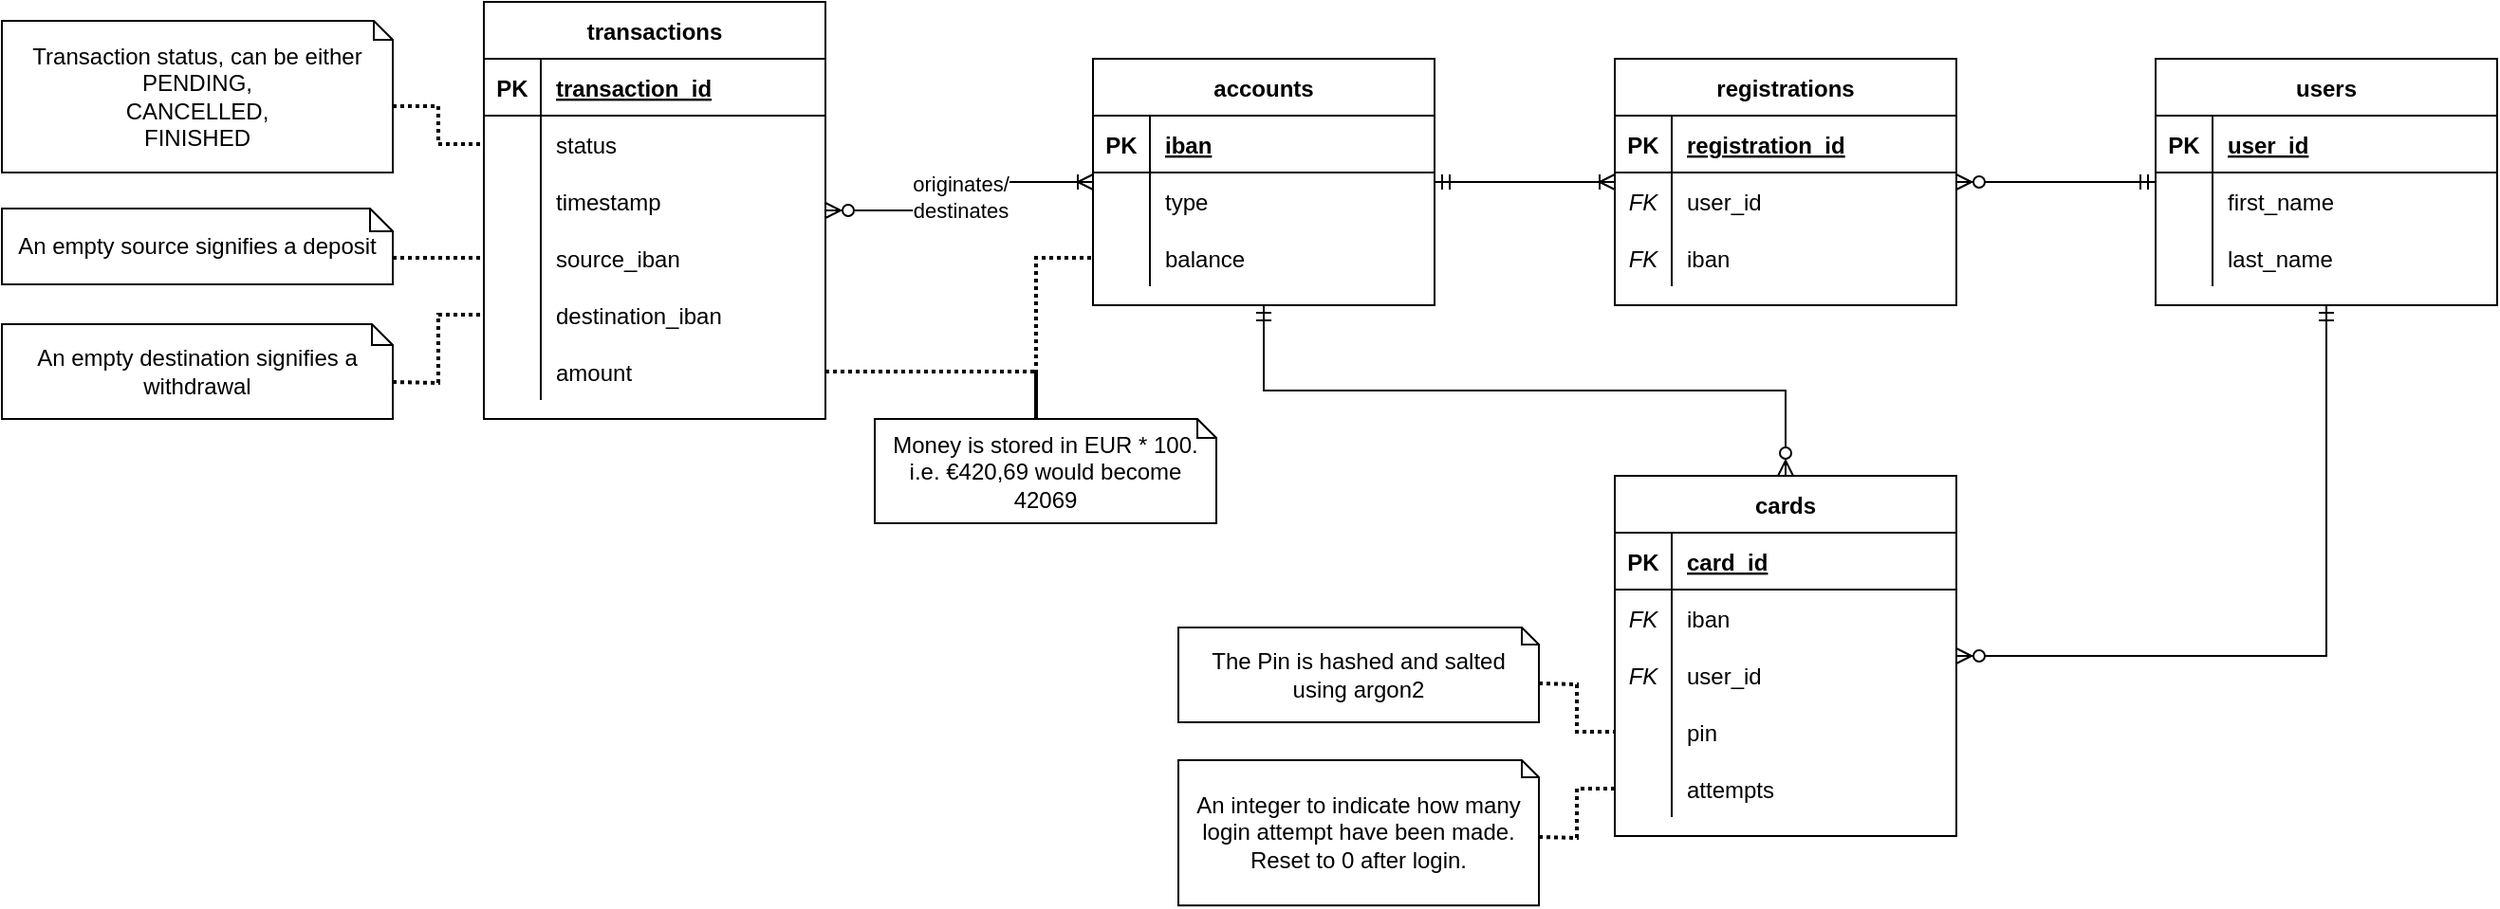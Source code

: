 <mxfile version="14.4.3" type="device"><diagram id="p55q_vqZBDoso4EpzTMx" name="Page-1"><mxGraphModel dx="1566" dy="1053" grid="1" gridSize="10" guides="1" tooltips="1" connect="1" arrows="1" fold="1" page="1" pageScale="1" pageWidth="850" pageHeight="1100" math="0" shadow="0"><root><mxCell id="0"/><mxCell id="1" parent="0"/><mxCell id="XyoRqMwCOSJP67RcENTq-22" style="edgeStyle=orthogonalEdgeStyle;rounded=0;orthogonalLoop=1;jettySize=auto;html=1;exitX=1;exitY=0.5;exitDx=0;exitDy=0;entryX=0;entryY=0.5;entryDx=0;entryDy=0;startArrow=ERzeroToMany;startFill=1;endArrow=ERoneToMany;endFill=0;" parent="1" source="8rE_-eUvc-ztTgPX_Pjg-32" target="8rE_-eUvc-ztTgPX_Pjg-80" edge="1"><mxGeometry relative="1" as="geometry"/></mxCell><mxCell id="XyoRqMwCOSJP67RcENTq-23" value="originates/&lt;br&gt;destinates" style="edgeLabel;html=1;align=center;verticalAlign=middle;resizable=0;points=[];" parent="XyoRqMwCOSJP67RcENTq-22" vertex="1" connectable="0"><mxGeometry x="-0.017" y="1" relative="1" as="geometry"><mxPoint x="1" y="-1" as="offset"/></mxGeometry></mxCell><mxCell id="8rE_-eUvc-ztTgPX_Pjg-32" value="transactions" style="shape=table;startSize=30;container=1;collapsible=1;childLayout=tableLayout;fixedRows=1;rowLines=0;fontStyle=1;align=center;resizeLast=1;" parent="1" vertex="1"><mxGeometry x="304" y="50" width="180" height="220" as="geometry"><mxRectangle x="304" y="50" width="110" height="30" as="alternateBounds"/></mxGeometry></mxCell><mxCell id="8rE_-eUvc-ztTgPX_Pjg-33" value="" style="shape=partialRectangle;collapsible=0;dropTarget=0;pointerEvents=0;fillColor=none;top=0;left=0;bottom=1;right=0;points=[[0,0.5],[1,0.5]];portConstraint=eastwest;" parent="8rE_-eUvc-ztTgPX_Pjg-32" vertex="1"><mxGeometry y="30" width="180" height="30" as="geometry"/></mxCell><mxCell id="8rE_-eUvc-ztTgPX_Pjg-34" value="PK" style="shape=partialRectangle;connectable=0;fillColor=none;top=0;left=0;bottom=0;right=0;fontStyle=1;overflow=hidden;" parent="8rE_-eUvc-ztTgPX_Pjg-33" vertex="1"><mxGeometry width="30" height="30" as="geometry"/></mxCell><mxCell id="8rE_-eUvc-ztTgPX_Pjg-35" value="transaction_id" style="shape=partialRectangle;connectable=0;fillColor=none;top=0;left=0;bottom=0;right=0;align=left;spacingLeft=6;fontStyle=5;overflow=hidden;" parent="8rE_-eUvc-ztTgPX_Pjg-33" vertex="1"><mxGeometry x="30" width="150" height="30" as="geometry"/></mxCell><mxCell id="8rE_-eUvc-ztTgPX_Pjg-36" value="" style="shape=partialRectangle;collapsible=0;dropTarget=0;pointerEvents=0;fillColor=none;top=0;left=0;bottom=0;right=0;points=[[0,0.5],[1,0.5]];portConstraint=eastwest;" parent="8rE_-eUvc-ztTgPX_Pjg-32" vertex="1"><mxGeometry y="60" width="180" height="30" as="geometry"/></mxCell><mxCell id="8rE_-eUvc-ztTgPX_Pjg-37" value="" style="shape=partialRectangle;connectable=0;fillColor=none;top=0;left=0;bottom=0;right=0;editable=1;overflow=hidden;" parent="8rE_-eUvc-ztTgPX_Pjg-36" vertex="1"><mxGeometry width="30" height="30" as="geometry"/></mxCell><mxCell id="8rE_-eUvc-ztTgPX_Pjg-38" value="status" style="shape=partialRectangle;connectable=0;fillColor=none;top=0;left=0;bottom=0;right=0;align=left;spacingLeft=6;overflow=hidden;" parent="8rE_-eUvc-ztTgPX_Pjg-36" vertex="1"><mxGeometry x="30" width="150" height="30" as="geometry"/></mxCell><mxCell id="N6YNjKPy-3RrqdHmj9Vh-1" style="shape=partialRectangle;collapsible=0;dropTarget=0;pointerEvents=0;fillColor=none;top=0;left=0;bottom=0;right=0;points=[[0,0.5],[1,0.5]];portConstraint=eastwest;" parent="8rE_-eUvc-ztTgPX_Pjg-32" vertex="1"><mxGeometry y="90" width="180" height="30" as="geometry"/></mxCell><mxCell id="N6YNjKPy-3RrqdHmj9Vh-2" style="shape=partialRectangle;connectable=0;fillColor=none;top=0;left=0;bottom=0;right=0;editable=1;overflow=hidden;" parent="N6YNjKPy-3RrqdHmj9Vh-1" vertex="1"><mxGeometry width="30" height="30" as="geometry"/></mxCell><mxCell id="N6YNjKPy-3RrqdHmj9Vh-3" value="timestamp" style="shape=partialRectangle;connectable=0;fillColor=none;top=0;left=0;bottom=0;right=0;align=left;spacingLeft=6;overflow=hidden;" parent="N6YNjKPy-3RrqdHmj9Vh-1" vertex="1"><mxGeometry x="30" width="150" height="30" as="geometry"/></mxCell><mxCell id="8rE_-eUvc-ztTgPX_Pjg-39" value="" style="shape=partialRectangle;collapsible=0;dropTarget=0;pointerEvents=0;fillColor=none;top=0;left=0;bottom=0;right=0;points=[[0,0.5],[1,0.5]];portConstraint=eastwest;" parent="8rE_-eUvc-ztTgPX_Pjg-32" vertex="1"><mxGeometry y="120" width="180" height="30" as="geometry"/></mxCell><mxCell id="8rE_-eUvc-ztTgPX_Pjg-40" value="" style="shape=partialRectangle;connectable=0;fillColor=none;top=0;left=0;bottom=0;right=0;editable=1;overflow=hidden;fontStyle=2" parent="8rE_-eUvc-ztTgPX_Pjg-39" vertex="1"><mxGeometry width="30" height="30" as="geometry"/></mxCell><mxCell id="8rE_-eUvc-ztTgPX_Pjg-41" value="source_iban" style="shape=partialRectangle;connectable=0;fillColor=none;top=0;left=0;bottom=0;right=0;align=left;spacingLeft=6;overflow=hidden;" parent="8rE_-eUvc-ztTgPX_Pjg-39" vertex="1"><mxGeometry x="30" width="150" height="30" as="geometry"/></mxCell><mxCell id="8rE_-eUvc-ztTgPX_Pjg-42" value="" style="shape=partialRectangle;collapsible=0;dropTarget=0;pointerEvents=0;fillColor=none;top=0;left=0;bottom=0;right=0;points=[[0,0.5],[1,0.5]];portConstraint=eastwest;" parent="8rE_-eUvc-ztTgPX_Pjg-32" vertex="1"><mxGeometry y="150" width="180" height="30" as="geometry"/></mxCell><mxCell id="8rE_-eUvc-ztTgPX_Pjg-43" value="" style="shape=partialRectangle;connectable=0;fillColor=none;top=0;left=0;bottom=0;right=0;editable=1;overflow=hidden;" parent="8rE_-eUvc-ztTgPX_Pjg-42" vertex="1"><mxGeometry width="30" height="30" as="geometry"/></mxCell><mxCell id="8rE_-eUvc-ztTgPX_Pjg-44" value="destination_iban" style="shape=partialRectangle;connectable=0;fillColor=none;top=0;left=0;bottom=0;right=0;align=left;spacingLeft=6;overflow=hidden;" parent="8rE_-eUvc-ztTgPX_Pjg-42" vertex="1"><mxGeometry x="30" width="150" height="30" as="geometry"/></mxCell><mxCell id="8rE_-eUvc-ztTgPX_Pjg-48" style="shape=partialRectangle;collapsible=0;dropTarget=0;pointerEvents=0;fillColor=none;top=0;left=0;bottom=0;right=0;points=[[0,0.5],[1,0.5]];portConstraint=eastwest;" parent="8rE_-eUvc-ztTgPX_Pjg-32" vertex="1"><mxGeometry y="180" width="180" height="30" as="geometry"/></mxCell><mxCell id="8rE_-eUvc-ztTgPX_Pjg-49" style="shape=partialRectangle;connectable=0;fillColor=none;top=0;left=0;bottom=0;right=0;editable=1;overflow=hidden;" parent="8rE_-eUvc-ztTgPX_Pjg-48" vertex="1"><mxGeometry width="30" height="30" as="geometry"/></mxCell><mxCell id="8rE_-eUvc-ztTgPX_Pjg-50" value="amount" style="shape=partialRectangle;connectable=0;fillColor=none;top=0;left=0;bottom=0;right=0;align=left;spacingLeft=6;overflow=hidden;" parent="8rE_-eUvc-ztTgPX_Pjg-48" vertex="1"><mxGeometry x="30" width="150" height="30" as="geometry"/></mxCell><mxCell id="8rE_-eUvc-ztTgPX_Pjg-51" value="users" style="shape=table;startSize=30;container=1;collapsible=1;childLayout=tableLayout;fixedRows=1;rowLines=0;fontStyle=1;align=center;resizeLast=1;" parent="1" vertex="1"><mxGeometry x="1185" y="80" width="180" height="130" as="geometry"><mxRectangle x="1185" y="80" width="70" height="30" as="alternateBounds"/></mxGeometry></mxCell><mxCell id="8rE_-eUvc-ztTgPX_Pjg-52" value="" style="shape=partialRectangle;collapsible=0;dropTarget=0;pointerEvents=0;fillColor=none;top=0;left=0;bottom=1;right=0;points=[[0,0.5],[1,0.5]];portConstraint=eastwest;" parent="8rE_-eUvc-ztTgPX_Pjg-51" vertex="1"><mxGeometry y="30" width="180" height="30" as="geometry"/></mxCell><mxCell id="8rE_-eUvc-ztTgPX_Pjg-53" value="PK" style="shape=partialRectangle;connectable=0;fillColor=none;top=0;left=0;bottom=0;right=0;fontStyle=1;overflow=hidden;" parent="8rE_-eUvc-ztTgPX_Pjg-52" vertex="1"><mxGeometry width="30" height="30" as="geometry"/></mxCell><mxCell id="8rE_-eUvc-ztTgPX_Pjg-54" value="user_id" style="shape=partialRectangle;connectable=0;fillColor=none;top=0;left=0;bottom=0;right=0;align=left;spacingLeft=6;fontStyle=5;overflow=hidden;" parent="8rE_-eUvc-ztTgPX_Pjg-52" vertex="1"><mxGeometry x="30" width="150" height="30" as="geometry"/></mxCell><mxCell id="8rE_-eUvc-ztTgPX_Pjg-55" value="" style="shape=partialRectangle;collapsible=0;dropTarget=0;pointerEvents=0;fillColor=none;top=0;left=0;bottom=0;right=0;points=[[0,0.5],[1,0.5]];portConstraint=eastwest;" parent="8rE_-eUvc-ztTgPX_Pjg-51" vertex="1"><mxGeometry y="60" width="180" height="30" as="geometry"/></mxCell><mxCell id="8rE_-eUvc-ztTgPX_Pjg-56" value="" style="shape=partialRectangle;connectable=0;fillColor=none;top=0;left=0;bottom=0;right=0;editable=1;overflow=hidden;" parent="8rE_-eUvc-ztTgPX_Pjg-55" vertex="1"><mxGeometry width="30" height="30" as="geometry"/></mxCell><mxCell id="8rE_-eUvc-ztTgPX_Pjg-57" value="first_name" style="shape=partialRectangle;connectable=0;fillColor=none;top=0;left=0;bottom=0;right=0;align=left;spacingLeft=6;overflow=hidden;" parent="8rE_-eUvc-ztTgPX_Pjg-55" vertex="1"><mxGeometry x="30" width="150" height="30" as="geometry"/></mxCell><mxCell id="8rE_-eUvc-ztTgPX_Pjg-58" value="" style="shape=partialRectangle;collapsible=0;dropTarget=0;pointerEvents=0;fillColor=none;top=0;left=0;bottom=0;right=0;points=[[0,0.5],[1,0.5]];portConstraint=eastwest;" parent="8rE_-eUvc-ztTgPX_Pjg-51" vertex="1"><mxGeometry y="90" width="180" height="30" as="geometry"/></mxCell><mxCell id="8rE_-eUvc-ztTgPX_Pjg-59" value="" style="shape=partialRectangle;connectable=0;fillColor=none;top=0;left=0;bottom=0;right=0;editable=1;overflow=hidden;" parent="8rE_-eUvc-ztTgPX_Pjg-58" vertex="1"><mxGeometry width="30" height="30" as="geometry"/></mxCell><mxCell id="8rE_-eUvc-ztTgPX_Pjg-60" value="last_name" style="shape=partialRectangle;connectable=0;fillColor=none;top=0;left=0;bottom=0;right=0;align=left;spacingLeft=6;overflow=hidden;" parent="8rE_-eUvc-ztTgPX_Pjg-58" vertex="1"><mxGeometry x="30" width="150" height="30" as="geometry"/></mxCell><mxCell id="XyoRqMwCOSJP67RcENTq-32" style="edgeStyle=orthogonalEdgeStyle;rounded=0;orthogonalLoop=1;jettySize=auto;html=1;exitX=1;exitY=0.5;exitDx=0;exitDy=0;entryX=0.5;entryY=1;entryDx=0;entryDy=0;startArrow=ERzeroToMany;startFill=1;endArrow=ERmandOne;endFill=0;" parent="1" source="8rE_-eUvc-ztTgPX_Pjg-64" target="8rE_-eUvc-ztTgPX_Pjg-51" edge="1"><mxGeometry relative="1" as="geometry"/></mxCell><mxCell id="8rE_-eUvc-ztTgPX_Pjg-64" value="cards" style="shape=table;startSize=30;container=1;collapsible=1;childLayout=tableLayout;fixedRows=1;rowLines=0;fontStyle=1;align=center;resizeLast=1;" parent="1" vertex="1"><mxGeometry x="900" y="300" width="180" height="190" as="geometry"><mxRectangle x="625" y="395" width="70" height="30" as="alternateBounds"/></mxGeometry></mxCell><mxCell id="8rE_-eUvc-ztTgPX_Pjg-65" value="" style="shape=partialRectangle;collapsible=0;dropTarget=0;pointerEvents=0;fillColor=none;top=0;left=0;bottom=1;right=0;points=[[0,0.5],[1,0.5]];portConstraint=eastwest;" parent="8rE_-eUvc-ztTgPX_Pjg-64" vertex="1"><mxGeometry y="30" width="180" height="30" as="geometry"/></mxCell><mxCell id="8rE_-eUvc-ztTgPX_Pjg-66" value="PK" style="shape=partialRectangle;connectable=0;fillColor=none;top=0;left=0;bottom=0;right=0;fontStyle=1;overflow=hidden;" parent="8rE_-eUvc-ztTgPX_Pjg-65" vertex="1"><mxGeometry width="30" height="30" as="geometry"/></mxCell><mxCell id="8rE_-eUvc-ztTgPX_Pjg-67" value="card_id" style="shape=partialRectangle;connectable=0;fillColor=none;top=0;left=0;bottom=0;right=0;align=left;spacingLeft=6;fontStyle=5;overflow=hidden;" parent="8rE_-eUvc-ztTgPX_Pjg-65" vertex="1"><mxGeometry x="30" width="150" height="30" as="geometry"/></mxCell><mxCell id="XyoRqMwCOSJP67RcENTq-3" style="shape=partialRectangle;collapsible=0;dropTarget=0;pointerEvents=0;fillColor=none;top=0;left=0;bottom=0;right=0;points=[[0,0.5],[1,0.5]];portConstraint=eastwest;" parent="8rE_-eUvc-ztTgPX_Pjg-64" vertex="1"><mxGeometry y="60" width="180" height="30" as="geometry"/></mxCell><mxCell id="XyoRqMwCOSJP67RcENTq-4" value="FK" style="shape=partialRectangle;connectable=0;fillColor=none;top=0;left=0;bottom=0;right=0;editable=1;overflow=hidden;fontStyle=2" parent="XyoRqMwCOSJP67RcENTq-3" vertex="1"><mxGeometry width="30" height="30" as="geometry"/></mxCell><mxCell id="XyoRqMwCOSJP67RcENTq-5" value="iban" style="shape=partialRectangle;connectable=0;fillColor=none;top=0;left=0;bottom=0;right=0;align=left;spacingLeft=6;overflow=hidden;" parent="XyoRqMwCOSJP67RcENTq-3" vertex="1"><mxGeometry x="30" width="150" height="30" as="geometry"/></mxCell><mxCell id="KfFZSFYWlPb3rjQxNbHe-1" style="shape=partialRectangle;collapsible=0;dropTarget=0;pointerEvents=0;fillColor=none;top=0;left=0;bottom=0;right=0;points=[[0,0.5],[1,0.5]];portConstraint=eastwest;" vertex="1" parent="8rE_-eUvc-ztTgPX_Pjg-64"><mxGeometry y="90" width="180" height="30" as="geometry"/></mxCell><mxCell id="KfFZSFYWlPb3rjQxNbHe-2" value="FK" style="shape=partialRectangle;connectable=0;fillColor=none;top=0;left=0;bottom=0;right=0;editable=1;overflow=hidden;fontStyle=2" vertex="1" parent="KfFZSFYWlPb3rjQxNbHe-1"><mxGeometry width="30" height="30" as="geometry"/></mxCell><mxCell id="KfFZSFYWlPb3rjQxNbHe-3" value="user_id" style="shape=partialRectangle;connectable=0;fillColor=none;top=0;left=0;bottom=0;right=0;align=left;spacingLeft=6;overflow=hidden;" vertex="1" parent="KfFZSFYWlPb3rjQxNbHe-1"><mxGeometry x="30" width="150" height="30" as="geometry"/></mxCell><mxCell id="8rE_-eUvc-ztTgPX_Pjg-74" value="" style="shape=partialRectangle;collapsible=0;dropTarget=0;pointerEvents=0;fillColor=none;top=0;left=0;bottom=0;right=0;points=[[0,0.5],[1,0.5]];portConstraint=eastwest;" parent="8rE_-eUvc-ztTgPX_Pjg-64" vertex="1"><mxGeometry y="120" width="180" height="30" as="geometry"/></mxCell><mxCell id="8rE_-eUvc-ztTgPX_Pjg-75" value="" style="shape=partialRectangle;connectable=0;fillColor=none;top=0;left=0;bottom=0;right=0;editable=1;overflow=hidden;" parent="8rE_-eUvc-ztTgPX_Pjg-74" vertex="1"><mxGeometry width="30" height="30" as="geometry"/></mxCell><mxCell id="8rE_-eUvc-ztTgPX_Pjg-76" value="pin" style="shape=partialRectangle;connectable=0;fillColor=none;top=0;left=0;bottom=0;right=0;align=left;spacingLeft=6;overflow=hidden;" parent="8rE_-eUvc-ztTgPX_Pjg-74" vertex="1"><mxGeometry x="30" width="150" height="30" as="geometry"/></mxCell><mxCell id="8rE_-eUvc-ztTgPX_Pjg-77" style="shape=partialRectangle;collapsible=0;dropTarget=0;pointerEvents=0;fillColor=none;top=0;left=0;bottom=0;right=0;points=[[0,0.5],[1,0.5]];portConstraint=eastwest;" parent="8rE_-eUvc-ztTgPX_Pjg-64" vertex="1"><mxGeometry y="150" width="180" height="30" as="geometry"/></mxCell><mxCell id="8rE_-eUvc-ztTgPX_Pjg-78" style="shape=partialRectangle;connectable=0;fillColor=none;top=0;left=0;bottom=0;right=0;editable=1;overflow=hidden;" parent="8rE_-eUvc-ztTgPX_Pjg-77" vertex="1"><mxGeometry width="30" height="30" as="geometry"/></mxCell><mxCell id="8rE_-eUvc-ztTgPX_Pjg-79" value="attempts" style="shape=partialRectangle;connectable=0;fillColor=none;top=0;left=0;bottom=0;right=0;align=left;spacingLeft=6;overflow=hidden;" parent="8rE_-eUvc-ztTgPX_Pjg-77" vertex="1"><mxGeometry x="30" width="150" height="30" as="geometry"/></mxCell><mxCell id="XyoRqMwCOSJP67RcENTq-2" style="edgeStyle=orthogonalEdgeStyle;rounded=0;orthogonalLoop=1;jettySize=auto;html=1;exitX=0.5;exitY=1;exitDx=0;exitDy=0;entryX=0.5;entryY=0;entryDx=0;entryDy=0;endArrow=ERzeroToMany;endFill=1;startArrow=ERmandOne;startFill=0;" parent="1" source="8rE_-eUvc-ztTgPX_Pjg-80" target="8rE_-eUvc-ztTgPX_Pjg-64" edge="1"><mxGeometry relative="1" as="geometry"/></mxCell><mxCell id="XyoRqMwCOSJP67RcENTq-21" style="edgeStyle=orthogonalEdgeStyle;rounded=0;orthogonalLoop=1;jettySize=auto;html=1;exitX=1;exitY=0.5;exitDx=0;exitDy=0;entryX=0;entryY=0.5;entryDx=0;entryDy=0;startArrow=ERmandOne;startFill=0;endArrow=ERoneToMany;endFill=0;" parent="1" source="8rE_-eUvc-ztTgPX_Pjg-80" target="XyoRqMwCOSJP67RcENTq-6" edge="1"><mxGeometry relative="1" as="geometry"/></mxCell><mxCell id="8rE_-eUvc-ztTgPX_Pjg-80" value="accounts" style="shape=table;startSize=30;container=1;collapsible=1;childLayout=tableLayout;fixedRows=1;rowLines=0;fontStyle=1;align=center;resizeLast=1;" parent="1" vertex="1"><mxGeometry x="625" y="80" width="180" height="130" as="geometry"><mxRectangle x="625" y="65" width="90" height="30" as="alternateBounds"/></mxGeometry></mxCell><mxCell id="8rE_-eUvc-ztTgPX_Pjg-81" value="" style="shape=partialRectangle;collapsible=0;dropTarget=0;pointerEvents=0;fillColor=none;top=0;left=0;bottom=1;right=0;points=[[0,0.5],[1,0.5]];portConstraint=eastwest;" parent="8rE_-eUvc-ztTgPX_Pjg-80" vertex="1"><mxGeometry y="30" width="180" height="30" as="geometry"/></mxCell><mxCell id="8rE_-eUvc-ztTgPX_Pjg-82" value="PK" style="shape=partialRectangle;connectable=0;fillColor=none;top=0;left=0;bottom=0;right=0;fontStyle=1;overflow=hidden;" parent="8rE_-eUvc-ztTgPX_Pjg-81" vertex="1"><mxGeometry width="30" height="30" as="geometry"/></mxCell><mxCell id="8rE_-eUvc-ztTgPX_Pjg-83" value="iban" style="shape=partialRectangle;connectable=0;fillColor=none;top=0;left=0;bottom=0;right=0;align=left;spacingLeft=6;fontStyle=5;overflow=hidden;" parent="8rE_-eUvc-ztTgPX_Pjg-81" vertex="1"><mxGeometry x="30" width="150" height="30" as="geometry"/></mxCell><mxCell id="8rE_-eUvc-ztTgPX_Pjg-87" value="" style="shape=partialRectangle;collapsible=0;dropTarget=0;pointerEvents=0;fillColor=none;top=0;left=0;bottom=0;right=0;points=[[0,0.5],[1,0.5]];portConstraint=eastwest;" parent="8rE_-eUvc-ztTgPX_Pjg-80" vertex="1"><mxGeometry y="60" width="180" height="30" as="geometry"/></mxCell><mxCell id="8rE_-eUvc-ztTgPX_Pjg-88" value="" style="shape=partialRectangle;connectable=0;fillColor=none;top=0;left=0;bottom=0;right=0;editable=1;overflow=hidden;" parent="8rE_-eUvc-ztTgPX_Pjg-87" vertex="1"><mxGeometry width="30" height="30" as="geometry"/></mxCell><mxCell id="8rE_-eUvc-ztTgPX_Pjg-89" value="type" style="shape=partialRectangle;connectable=0;fillColor=none;top=0;left=0;bottom=0;right=0;align=left;spacingLeft=6;overflow=hidden;" parent="8rE_-eUvc-ztTgPX_Pjg-87" vertex="1"><mxGeometry x="30" width="150" height="30" as="geometry"/></mxCell><mxCell id="8rE_-eUvc-ztTgPX_Pjg-90" value="" style="shape=partialRectangle;collapsible=0;dropTarget=0;pointerEvents=0;fillColor=none;top=0;left=0;bottom=0;right=0;points=[[0,0.5],[1,0.5]];portConstraint=eastwest;" parent="8rE_-eUvc-ztTgPX_Pjg-80" vertex="1"><mxGeometry y="90" width="180" height="30" as="geometry"/></mxCell><mxCell id="8rE_-eUvc-ztTgPX_Pjg-91" value="" style="shape=partialRectangle;connectable=0;fillColor=none;top=0;left=0;bottom=0;right=0;editable=1;overflow=hidden;" parent="8rE_-eUvc-ztTgPX_Pjg-90" vertex="1"><mxGeometry width="30" height="30" as="geometry"/></mxCell><mxCell id="8rE_-eUvc-ztTgPX_Pjg-92" value="balance" style="shape=partialRectangle;connectable=0;fillColor=none;top=0;left=0;bottom=0;right=0;align=left;spacingLeft=6;overflow=hidden;" parent="8rE_-eUvc-ztTgPX_Pjg-90" vertex="1"><mxGeometry x="30" width="150" height="30" as="geometry"/></mxCell><mxCell id="NzND4-64eOhnY8THx7ia-15" value="An integer to indicate how many login attempt have been made.&lt;br&gt;Reset to 0 after login." style="shape=note;size=9;whiteSpace=wrap;html=1;" parent="1" vertex="1"><mxGeometry x="670" y="450" width="190" height="76.59" as="geometry"/></mxCell><mxCell id="NzND4-64eOhnY8THx7ia-16" value="" style="endArrow=none;html=1;rounded=0;dashed=1;dashPattern=1 1;strokeWidth=2;exitX=0;exitY=0;exitDx=190;exitDy=40.5;exitPerimeter=0;entryX=0;entryY=0.5;entryDx=0;entryDy=0;" parent="1" source="NzND4-64eOhnY8THx7ia-15" target="8rE_-eUvc-ztTgPX_Pjg-77" edge="1"><mxGeometry relative="1" as="geometry"><mxPoint x="660" y="630" as="sourcePoint"/><mxPoint x="820" y="630" as="targetPoint"/><Array as="points"><mxPoint x="880" y="491"/><mxPoint x="880" y="465"/></Array></mxGeometry></mxCell><mxCell id="NzND4-64eOhnY8THx7ia-17" value="" style="endArrow=none;html=1;rounded=0;dashed=1;dashPattern=1 1;strokeWidth=2;entryX=0;entryY=0.5;entryDx=0;entryDy=0;exitX=0;exitY=0;exitDx=190;exitDy=29.5;exitPerimeter=0;" parent="1" source="NzND4-64eOhnY8THx7ia-18" target="8rE_-eUvc-ztTgPX_Pjg-74" edge="1"><mxGeometry relative="1" as="geometry"><mxPoint x="560" y="450" as="sourcePoint"/><mxPoint x="570" y="430" as="targetPoint"/><Array as="points"><mxPoint x="880" y="410"/><mxPoint x="880" y="435"/></Array></mxGeometry></mxCell><mxCell id="NzND4-64eOhnY8THx7ia-18" value="The Pin is hashed and salted&lt;br&gt;using argon2" style="shape=note;size=9;whiteSpace=wrap;html=1;" parent="1" vertex="1"><mxGeometry x="670" y="380" width="190" height="50" as="geometry"/></mxCell><mxCell id="NzND4-64eOhnY8THx7ia-19" value="Money is stored in EUR * 100.&lt;br&gt;i.e. €420,69 would become 42069" style="shape=note;size=10;whiteSpace=wrap;html=1;" parent="1" vertex="1"><mxGeometry x="510" y="270" width="180" height="55" as="geometry"/></mxCell><mxCell id="NzND4-64eOhnY8THx7ia-20" value="" style="endArrow=none;html=1;rounded=0;dashed=1;dashPattern=1 1;strokeWidth=2;exitX=1;exitY=0.5;exitDx=0;exitDy=0;entryX=0;entryY=0;entryDx=85;entryDy=0;entryPerimeter=0;" parent="1" source="8rE_-eUvc-ztTgPX_Pjg-48" target="NzND4-64eOhnY8THx7ia-19" edge="1"><mxGeometry relative="1" as="geometry"><mxPoint x="560" y="210" as="sourcePoint"/><mxPoint x="720" y="210" as="targetPoint"/><Array as="points"><mxPoint x="595" y="245"/></Array></mxGeometry></mxCell><mxCell id="NzND4-64eOhnY8THx7ia-21" value="" style="endArrow=none;html=1;rounded=0;dashed=1;dashPattern=1 1;strokeWidth=2;entryX=0;entryY=0.5;entryDx=0;entryDy=0;exitX=0;exitY=0;exitDx=85;exitDy=0;exitPerimeter=0;" parent="1" source="NzND4-64eOhnY8THx7ia-19" target="8rE_-eUvc-ztTgPX_Pjg-90" edge="1"><mxGeometry relative="1" as="geometry"><mxPoint x="420" y="290" as="sourcePoint"/><mxPoint x="580" y="290" as="targetPoint"/><Array as="points"><mxPoint x="595" y="185"/></Array></mxGeometry></mxCell><mxCell id="NzND4-64eOhnY8THx7ia-24" value="Transaction status, can be either&lt;br&gt;PENDING,&lt;br&gt;CANCELLED,&lt;br&gt;FINISHED" style="shape=note;size=10;whiteSpace=wrap;html=1;" parent="1" vertex="1"><mxGeometry x="50" y="60" width="206" height="80" as="geometry"/></mxCell><mxCell id="NzND4-64eOhnY8THx7ia-26" value="" style="endArrow=none;html=1;rounded=0;dashed=1;dashPattern=1 1;strokeWidth=2;entryX=0;entryY=0.5;entryDx=0;entryDy=0;exitX=0;exitY=0;exitDx=206;exitDy=45;exitPerimeter=0;" parent="1" source="NzND4-64eOhnY8THx7ia-24" target="8rE_-eUvc-ztTgPX_Pjg-36" edge="1"><mxGeometry relative="1" as="geometry"><mxPoint x="110" y="200" as="sourcePoint"/><mxPoint x="270" y="200" as="targetPoint"/><Array as="points"><mxPoint x="280" y="105"/><mxPoint x="280" y="125"/></Array></mxGeometry></mxCell><mxCell id="NzND4-64eOhnY8THx7ia-28" value="" style="endArrow=none;html=1;rounded=0;dashed=1;dashPattern=1 1;strokeWidth=2;entryX=0;entryY=0.5;entryDx=0;entryDy=0;exitX=0;exitY=0;exitDx=206;exitDy=26;exitPerimeter=0;" parent="1" source="NzND4-64eOhnY8THx7ia-27" target="8rE_-eUvc-ztTgPX_Pjg-39" edge="1"><mxGeometry relative="1" as="geometry"><mxPoint x="254" y="155" as="sourcePoint"/><mxPoint x="290" y="210" as="targetPoint"/></mxGeometry></mxCell><mxCell id="NzND4-64eOhnY8THx7ia-27" value="An empty source signifies a deposit" style="shape=note;size=12;whiteSpace=wrap;html=1;" parent="1" vertex="1"><mxGeometry x="50" y="159" width="206" height="40" as="geometry"/></mxCell><mxCell id="NzND4-64eOhnY8THx7ia-29" value="An empty destination signifies a withdrawal" style="shape=note;size=11;whiteSpace=wrap;html=1;" parent="1" vertex="1"><mxGeometry x="50" y="220" width="206" height="50" as="geometry"/></mxCell><mxCell id="NzND4-64eOhnY8THx7ia-30" value="" style="endArrow=none;html=1;rounded=0;dashed=1;dashPattern=1 1;strokeWidth=2;entryX=0;entryY=0.5;entryDx=0;entryDy=0;exitX=0;exitY=0;exitDx=206;exitDy=30.5;exitPerimeter=0;" parent="1" source="NzND4-64eOhnY8THx7ia-29" target="8rE_-eUvc-ztTgPX_Pjg-42" edge="1"><mxGeometry relative="1" as="geometry"><mxPoint x="260" y="310" as="sourcePoint"/><mxPoint x="420" y="310" as="targetPoint"/><Array as="points"><mxPoint x="280" y="251"/><mxPoint x="280" y="215"/></Array></mxGeometry></mxCell><mxCell id="XyoRqMwCOSJP67RcENTq-25" style="edgeStyle=orthogonalEdgeStyle;rounded=0;orthogonalLoop=1;jettySize=auto;html=1;exitX=1;exitY=0.5;exitDx=0;exitDy=0;entryX=0;entryY=0.5;entryDx=0;entryDy=0;startArrow=ERzeroToMany;startFill=1;endArrow=ERmandOne;endFill=0;" parent="1" source="XyoRqMwCOSJP67RcENTq-6" target="8rE_-eUvc-ztTgPX_Pjg-51" edge="1"><mxGeometry relative="1" as="geometry"/></mxCell><mxCell id="XyoRqMwCOSJP67RcENTq-6" value="registrations" style="shape=table;startSize=30;container=1;collapsible=1;childLayout=tableLayout;fixedRows=1;rowLines=0;fontStyle=1;align=center;resizeLast=1;" parent="1" vertex="1"><mxGeometry x="900" y="80" width="180" height="130" as="geometry"><mxRectangle x="900" y="80" width="110" height="30" as="alternateBounds"/></mxGeometry></mxCell><mxCell id="XyoRqMwCOSJP67RcENTq-7" value="" style="shape=partialRectangle;collapsible=0;dropTarget=0;pointerEvents=0;fillColor=none;top=0;left=0;bottom=1;right=0;points=[[0,0.5],[1,0.5]];portConstraint=eastwest;" parent="XyoRqMwCOSJP67RcENTq-6" vertex="1"><mxGeometry y="30" width="180" height="30" as="geometry"/></mxCell><mxCell id="XyoRqMwCOSJP67RcENTq-8" value="PK" style="shape=partialRectangle;connectable=0;fillColor=none;top=0;left=0;bottom=0;right=0;fontStyle=1;overflow=hidden;" parent="XyoRqMwCOSJP67RcENTq-7" vertex="1"><mxGeometry width="30" height="30" as="geometry"/></mxCell><mxCell id="XyoRqMwCOSJP67RcENTq-9" value="registration_id" style="shape=partialRectangle;connectable=0;fillColor=none;top=0;left=0;bottom=0;right=0;align=left;spacingLeft=6;fontStyle=5;overflow=hidden;" parent="XyoRqMwCOSJP67RcENTq-7" vertex="1"><mxGeometry x="30" width="150" height="30" as="geometry"/></mxCell><mxCell id="XyoRqMwCOSJP67RcENTq-10" value="" style="shape=partialRectangle;collapsible=0;dropTarget=0;pointerEvents=0;fillColor=none;top=0;left=0;bottom=0;right=0;points=[[0,0.5],[1,0.5]];portConstraint=eastwest;" parent="XyoRqMwCOSJP67RcENTq-6" vertex="1"><mxGeometry y="60" width="180" height="30" as="geometry"/></mxCell><mxCell id="XyoRqMwCOSJP67RcENTq-11" value="FK" style="shape=partialRectangle;connectable=0;fillColor=none;top=0;left=0;bottom=0;right=0;editable=1;overflow=hidden;fontStyle=2" parent="XyoRqMwCOSJP67RcENTq-10" vertex="1"><mxGeometry width="30" height="30" as="geometry"/></mxCell><mxCell id="XyoRqMwCOSJP67RcENTq-12" value="user_id" style="shape=partialRectangle;connectable=0;fillColor=none;top=0;left=0;bottom=0;right=0;align=left;spacingLeft=6;overflow=hidden;" parent="XyoRqMwCOSJP67RcENTq-10" vertex="1"><mxGeometry x="30" width="150" height="30" as="geometry"/></mxCell><mxCell id="XyoRqMwCOSJP67RcENTq-13" value="" style="shape=partialRectangle;collapsible=0;dropTarget=0;pointerEvents=0;fillColor=none;top=0;left=0;bottom=0;right=0;points=[[0,0.5],[1,0.5]];portConstraint=eastwest;" parent="XyoRqMwCOSJP67RcENTq-6" vertex="1"><mxGeometry y="90" width="180" height="30" as="geometry"/></mxCell><mxCell id="XyoRqMwCOSJP67RcENTq-14" value="FK" style="shape=partialRectangle;connectable=0;fillColor=none;top=0;left=0;bottom=0;right=0;editable=1;overflow=hidden;fontStyle=2" parent="XyoRqMwCOSJP67RcENTq-13" vertex="1"><mxGeometry width="30" height="30" as="geometry"/></mxCell><mxCell id="XyoRqMwCOSJP67RcENTq-15" value="iban" style="shape=partialRectangle;connectable=0;fillColor=none;top=0;left=0;bottom=0;right=0;align=left;spacingLeft=6;overflow=hidden;" parent="XyoRqMwCOSJP67RcENTq-13" vertex="1"><mxGeometry x="30" width="150" height="30" as="geometry"/></mxCell></root></mxGraphModel></diagram></mxfile>